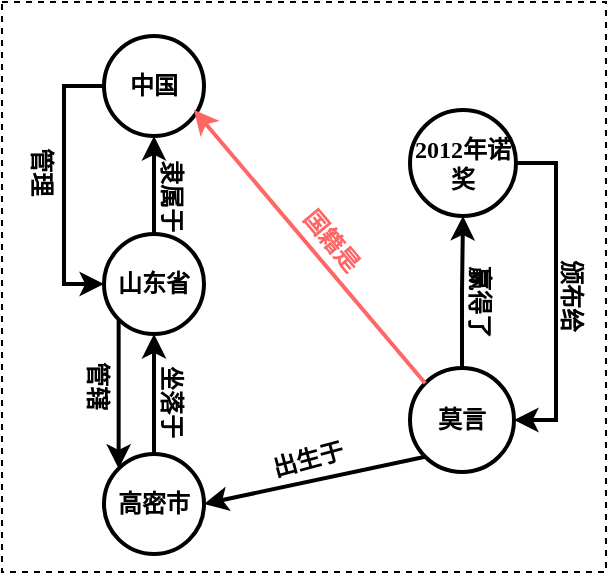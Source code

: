 <mxfile version="26.0.14">
  <diagram name="第 1 页" id="Oy3ZaUuPCGIXvtGQuO8T">
    <mxGraphModel dx="1185" dy="678" grid="0" gridSize="10" guides="1" tooltips="1" connect="1" arrows="1" fold="1" page="1" pageScale="1" pageWidth="827" pageHeight="1169" math="0" shadow="0">
      <root>
        <mxCell id="0" />
        <mxCell id="1" parent="0" />
        <mxCell id="cB7E3Fj2T5_WBY7TSlBW-32" value="" style="rounded=0;whiteSpace=wrap;html=1;dashed=1;" vertex="1" parent="1">
          <mxGeometry x="81" y="129" width="302" height="285" as="geometry" />
        </mxCell>
        <mxCell id="cB7E3Fj2T5_WBY7TSlBW-19" style="edgeStyle=orthogonalEdgeStyle;rounded=0;orthogonalLoop=1;jettySize=auto;html=1;exitX=0;exitY=0.5;exitDx=0;exitDy=0;entryX=0;entryY=0.5;entryDx=0;entryDy=0;strokeWidth=2;fontFamily=Times New Roman;fontStyle=1" edge="1" parent="1" source="cB7E3Fj2T5_WBY7TSlBW-1" target="cB7E3Fj2T5_WBY7TSlBW-2">
          <mxGeometry relative="1" as="geometry" />
        </mxCell>
        <mxCell id="cB7E3Fj2T5_WBY7TSlBW-1" value="中国" style="ellipse;whiteSpace=wrap;html=1;aspect=fixed;strokeWidth=2;fontFamily=Times New Roman;fontStyle=1" vertex="1" parent="1">
          <mxGeometry x="132" y="146" width="50" height="50" as="geometry" />
        </mxCell>
        <mxCell id="cB7E3Fj2T5_WBY7TSlBW-15" style="edgeStyle=orthogonalEdgeStyle;rounded=0;orthogonalLoop=1;jettySize=auto;html=1;exitX=0.5;exitY=0;exitDx=0;exitDy=0;entryX=0.5;entryY=1;entryDx=0;entryDy=0;strokeWidth=2;fontFamily=Times New Roman;fontStyle=1" edge="1" parent="1" source="cB7E3Fj2T5_WBY7TSlBW-2" target="cB7E3Fj2T5_WBY7TSlBW-1">
          <mxGeometry relative="1" as="geometry" />
        </mxCell>
        <mxCell id="cB7E3Fj2T5_WBY7TSlBW-21" style="edgeStyle=orthogonalEdgeStyle;rounded=0;orthogonalLoop=1;jettySize=auto;html=1;exitX=0;exitY=1;exitDx=0;exitDy=0;entryX=0;entryY=0;entryDx=0;entryDy=0;strokeWidth=2;fontFamily=Times New Roman;fontStyle=1" edge="1" parent="1" source="cB7E3Fj2T5_WBY7TSlBW-2" target="cB7E3Fj2T5_WBY7TSlBW-3">
          <mxGeometry relative="1" as="geometry" />
        </mxCell>
        <mxCell id="cB7E3Fj2T5_WBY7TSlBW-2" value="山东省" style="ellipse;whiteSpace=wrap;html=1;aspect=fixed;strokeWidth=2;fontFamily=Times New Roman;fontStyle=1" vertex="1" parent="1">
          <mxGeometry x="132" y="245" width="50" height="50" as="geometry" />
        </mxCell>
        <mxCell id="cB7E3Fj2T5_WBY7TSlBW-12" style="edgeStyle=orthogonalEdgeStyle;rounded=0;orthogonalLoop=1;jettySize=auto;html=1;exitX=0.5;exitY=0;exitDx=0;exitDy=0;strokeWidth=2;fontFamily=Times New Roman;fontStyle=1" edge="1" parent="1" source="cB7E3Fj2T5_WBY7TSlBW-3" target="cB7E3Fj2T5_WBY7TSlBW-2">
          <mxGeometry relative="1" as="geometry">
            <Array as="points">
              <mxPoint x="157" y="328" />
              <mxPoint x="157" y="328" />
            </Array>
          </mxGeometry>
        </mxCell>
        <mxCell id="cB7E3Fj2T5_WBY7TSlBW-3" value="高密市" style="ellipse;whiteSpace=wrap;html=1;aspect=fixed;strokeWidth=2;fontFamily=Times New Roman;fontStyle=1" vertex="1" parent="1">
          <mxGeometry x="132" y="355" width="50" height="50" as="geometry" />
        </mxCell>
        <mxCell id="cB7E3Fj2T5_WBY7TSlBW-13" style="rounded=0;orthogonalLoop=1;jettySize=auto;html=1;exitX=0;exitY=1;exitDx=0;exitDy=0;entryX=1;entryY=0.5;entryDx=0;entryDy=0;strokeWidth=2;fontFamily=Times New Roman;fontStyle=1" edge="1" parent="1" source="cB7E3Fj2T5_WBY7TSlBW-4" target="cB7E3Fj2T5_WBY7TSlBW-3">
          <mxGeometry relative="1" as="geometry" />
        </mxCell>
        <mxCell id="cB7E3Fj2T5_WBY7TSlBW-17" style="edgeStyle=orthogonalEdgeStyle;rounded=0;orthogonalLoop=1;jettySize=auto;html=1;exitX=0.5;exitY=0;exitDx=0;exitDy=0;strokeWidth=2;fontFamily=Times New Roman;fontStyle=1" edge="1" parent="1" source="cB7E3Fj2T5_WBY7TSlBW-4" target="cB7E3Fj2T5_WBY7TSlBW-5">
          <mxGeometry relative="1" as="geometry" />
        </mxCell>
        <mxCell id="cB7E3Fj2T5_WBY7TSlBW-4" value="莫言" style="ellipse;whiteSpace=wrap;html=1;aspect=fixed;strokeWidth=2;fontFamily=Times New Roman;fontStyle=1" vertex="1" parent="1">
          <mxGeometry x="285" y="312" width="52" height="52" as="geometry" />
        </mxCell>
        <mxCell id="cB7E3Fj2T5_WBY7TSlBW-18" style="edgeStyle=orthogonalEdgeStyle;rounded=0;orthogonalLoop=1;jettySize=auto;html=1;exitX=1;exitY=0.5;exitDx=0;exitDy=0;entryX=1;entryY=0.5;entryDx=0;entryDy=0;strokeWidth=2;fontFamily=Times New Roman;fontStyle=1" edge="1" parent="1" source="cB7E3Fj2T5_WBY7TSlBW-5" target="cB7E3Fj2T5_WBY7TSlBW-4">
          <mxGeometry relative="1" as="geometry" />
        </mxCell>
        <mxCell id="cB7E3Fj2T5_WBY7TSlBW-5" value="2012年诺奖" style="ellipse;whiteSpace=wrap;html=1;aspect=fixed;strokeWidth=2;fontFamily=Times New Roman;fontStyle=1" vertex="1" parent="1">
          <mxGeometry x="285" y="183" width="53" height="53" as="geometry" />
        </mxCell>
        <mxCell id="cB7E3Fj2T5_WBY7TSlBW-14" value="" style="rounded=0;orthogonalLoop=1;jettySize=auto;html=1;exitX=0;exitY=0;exitDx=0;exitDy=0;entryX=0.9;entryY=0.74;entryDx=0;entryDy=0;entryPerimeter=0;strokeWidth=2;strokeColor=#FF6666;fontFamily=Times New Roman;fontStyle=1" edge="1" parent="1" source="cB7E3Fj2T5_WBY7TSlBW-4" target="cB7E3Fj2T5_WBY7TSlBW-1">
          <mxGeometry relative="1" as="geometry" />
        </mxCell>
        <mxCell id="cB7E3Fj2T5_WBY7TSlBW-22" value="&lt;span&gt;国籍是&lt;/span&gt;" style="text;html=1;align=center;verticalAlign=middle;whiteSpace=wrap;rounded=0;rotation=50;fontColor=#FF6666;fontFamily=Times New Roman;fontStyle=1" vertex="1" parent="1">
          <mxGeometry x="218" y="242" width="56" height="13" as="geometry" />
        </mxCell>
        <mxCell id="cB7E3Fj2T5_WBY7TSlBW-23" value="赢得了" style="text;html=1;align=center;verticalAlign=middle;whiteSpace=wrap;rounded=0;rotation=90;fontFamily=Times New Roman;fontStyle=1" vertex="1" parent="1">
          <mxGeometry x="300" y="270" width="40" height="19" as="geometry" />
        </mxCell>
        <mxCell id="cB7E3Fj2T5_WBY7TSlBW-24" value="颁布给" style="text;html=1;align=center;verticalAlign=middle;whiteSpace=wrap;rounded=0;rotation=90;fontFamily=Times New Roman;fontStyle=1" vertex="1" parent="1">
          <mxGeometry x="346" y="267" width="40" height="19" as="geometry" />
        </mxCell>
        <mxCell id="cB7E3Fj2T5_WBY7TSlBW-25" value="出生于" style="text;html=1;align=center;verticalAlign=middle;whiteSpace=wrap;rounded=0;rotation=-15;fontFamily=Times New Roman;fontStyle=1" vertex="1" parent="1">
          <mxGeometry x="214" y="348" width="40" height="19" as="geometry" />
        </mxCell>
        <mxCell id="cB7E3Fj2T5_WBY7TSlBW-27" value="坐落于" style="text;html=1;align=center;verticalAlign=middle;whiteSpace=wrap;rounded=0;rotation=90;fontFamily=Times New Roman;fontStyle=1" vertex="1" parent="1">
          <mxGeometry x="146" y="320" width="40" height="19" as="geometry" />
        </mxCell>
        <mxCell id="cB7E3Fj2T5_WBY7TSlBW-28" value="管辖" style="text;html=1;align=center;verticalAlign=middle;whiteSpace=wrap;rounded=0;rotation=90;fontFamily=Times New Roman;fontStyle=1" vertex="1" parent="1">
          <mxGeometry x="109" y="312" width="40" height="19" as="geometry" />
        </mxCell>
        <mxCell id="cB7E3Fj2T5_WBY7TSlBW-30" value="隶属于" style="text;html=1;align=center;verticalAlign=middle;whiteSpace=wrap;rounded=0;rotation=90;fontFamily=Times New Roman;fontStyle=1" vertex="1" parent="1">
          <mxGeometry x="146" y="217" width="40" height="19" as="geometry" />
        </mxCell>
        <mxCell id="cB7E3Fj2T5_WBY7TSlBW-31" value="管理" style="text;html=1;align=center;verticalAlign=middle;whiteSpace=wrap;rounded=0;rotation=90;fontFamily=Times New Roman;fontStyle=1" vertex="1" parent="1">
          <mxGeometry x="81" y="205" width="40" height="19" as="geometry" />
        </mxCell>
      </root>
    </mxGraphModel>
  </diagram>
</mxfile>
